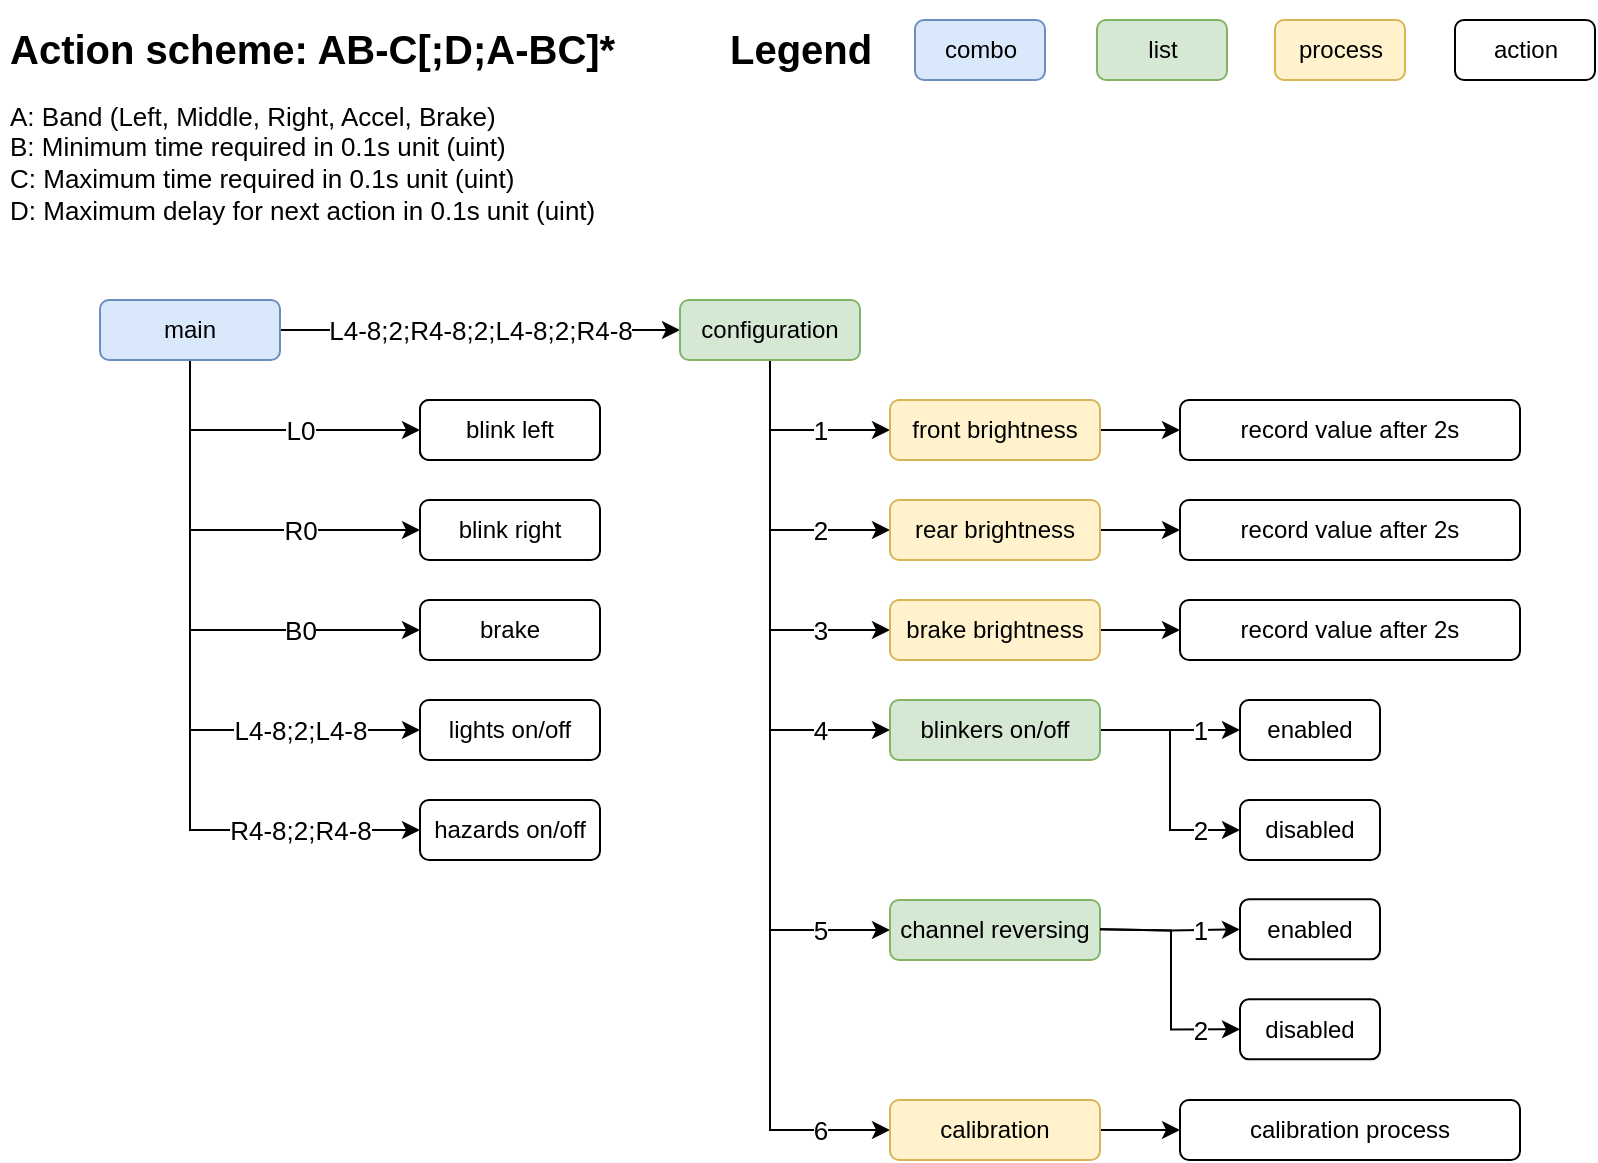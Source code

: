 <mxfile version="20.7.4" type="device"><diagram id="5-6ZuU7O5ug9ezJ-UcMo" name="Page-1"><mxGraphModel dx="1050" dy="549" grid="1" gridSize="10" guides="1" tooltips="1" connect="1" arrows="1" fold="1" page="1" pageScale="1" pageWidth="850" pageHeight="600" math="0" shadow="0"><root><mxCell id="0"/><mxCell id="1" parent="0"/><mxCell id="SZ4TP6KdmqXqR0Kit4hb-18" value="&lt;h1 style=&quot;font-size: 20px;&quot;&gt;Legend&lt;/h1&gt;" style="text;html=1;strokeColor=none;fillColor=none;spacing=5;spacingTop=-20;whiteSpace=wrap;overflow=hidden;rounded=0;" vertex="1" parent="1"><mxGeometry x="380" y="10" width="90" height="30" as="geometry"/></mxCell><mxCell id="SZ4TP6KdmqXqR0Kit4hb-1" value="blink left" style="rounded=1;whiteSpace=wrap;html=1;" vertex="1" parent="1"><mxGeometry x="230" y="200" width="90" height="30" as="geometry"/></mxCell><mxCell id="SZ4TP6KdmqXqR0Kit4hb-3" value="&lt;h1 style=&quot;font-size: 20px;&quot;&gt;&lt;font style=&quot;font-size: 20px;&quot;&gt;Action scheme: AB-C[;D;A-BC]*&lt;/font&gt;&lt;/h1&gt;&lt;p style=&quot;font-size: 13px;&quot;&gt;&lt;span style=&quot;background-color: initial;&quot;&gt;A: Band (Left, Middle, Right, Accel, Brake)&lt;/span&gt;&lt;br&gt;&lt;span style=&quot;background-color: initial;&quot;&gt;B: Minimum time required in 0.1s unit (uint)&lt;/span&gt;&lt;br&gt;&lt;span style=&quot;background-color: initial;&quot;&gt;C: Maximum time required in 0.1s unit (uint)&lt;/span&gt;&lt;br&gt;&lt;span style=&quot;background-color: initial;&quot;&gt;D: Maximum delay for next action in 0.1s unit (uint)&lt;/span&gt;&lt;br&gt;&lt;/p&gt;" style="text;html=1;strokeColor=none;fillColor=none;spacing=5;spacingTop=-20;whiteSpace=wrap;overflow=hidden;rounded=0;" vertex="1" parent="1"><mxGeometry x="20" y="10" width="320" height="120" as="geometry"/></mxCell><mxCell id="SZ4TP6KdmqXqR0Kit4hb-25" value="L0" style="edgeStyle=orthogonalEdgeStyle;rounded=0;orthogonalLoop=1;jettySize=auto;html=1;exitX=0.5;exitY=1;exitDx=0;exitDy=0;entryX=0;entryY=0.5;entryDx=0;entryDy=0;fontSize=13;" edge="1" parent="1" source="SZ4TP6KdmqXqR0Kit4hb-5" target="SZ4TP6KdmqXqR0Kit4hb-1"><mxGeometry x="0.2" relative="1" as="geometry"><mxPoint as="offset"/></mxGeometry></mxCell><mxCell id="SZ4TP6KdmqXqR0Kit4hb-26" value="R0" style="edgeStyle=orthogonalEdgeStyle;rounded=0;orthogonalLoop=1;jettySize=auto;html=1;exitX=0.5;exitY=1;exitDx=0;exitDy=0;entryX=0;entryY=0.5;entryDx=0;entryDy=0;fontSize=13;" edge="1" parent="1" source="SZ4TP6KdmqXqR0Kit4hb-5" target="SZ4TP6KdmqXqR0Kit4hb-6"><mxGeometry x="0.4" relative="1" as="geometry"><mxPoint as="offset"/></mxGeometry></mxCell><mxCell id="SZ4TP6KdmqXqR0Kit4hb-27" value="L4-8;2;L4-8" style="edgeStyle=orthogonalEdgeStyle;rounded=0;orthogonalLoop=1;jettySize=auto;html=1;exitX=0.5;exitY=1;exitDx=0;exitDy=0;entryX=0;entryY=0.5;entryDx=0;entryDy=0;fontSize=13;" edge="1" parent="1" source="SZ4TP6KdmqXqR0Kit4hb-5" target="SZ4TP6KdmqXqR0Kit4hb-7"><mxGeometry x="0.6" relative="1" as="geometry"><mxPoint as="offset"/></mxGeometry></mxCell><mxCell id="SZ4TP6KdmqXqR0Kit4hb-28" value="R4-8;2;R4-8" style="edgeStyle=orthogonalEdgeStyle;rounded=0;orthogonalLoop=1;jettySize=auto;html=1;exitX=0.5;exitY=1;exitDx=0;exitDy=0;entryX=0;entryY=0.5;entryDx=0;entryDy=0;fontSize=13;" edge="1" parent="1" source="SZ4TP6KdmqXqR0Kit4hb-5" target="SZ4TP6KdmqXqR0Kit4hb-8"><mxGeometry x="0.657" relative="1" as="geometry"><mxPoint as="offset"/></mxGeometry></mxCell><mxCell id="SZ4TP6KdmqXqR0Kit4hb-29" value="B0" style="edgeStyle=orthogonalEdgeStyle;rounded=0;orthogonalLoop=1;jettySize=auto;html=1;exitX=0.5;exitY=1;exitDx=0;exitDy=0;entryX=0;entryY=0.5;entryDx=0;entryDy=0;fontSize=13;" edge="1" parent="1" source="SZ4TP6KdmqXqR0Kit4hb-5" target="SZ4TP6KdmqXqR0Kit4hb-9"><mxGeometry x="0.52" relative="1" as="geometry"><mxPoint as="offset"/></mxGeometry></mxCell><mxCell id="SZ4TP6KdmqXqR0Kit4hb-31" value="L4-8;2;R4-8;2;L4-8;2;R4-8" style="edgeStyle=orthogonalEdgeStyle;rounded=0;orthogonalLoop=1;jettySize=auto;html=1;exitX=1;exitY=0.5;exitDx=0;exitDy=0;entryX=0;entryY=0.5;entryDx=0;entryDy=0;fontSize=13;" edge="1" parent="1" source="SZ4TP6KdmqXqR0Kit4hb-5" target="SZ4TP6KdmqXqR0Kit4hb-20"><mxGeometry relative="1" as="geometry"/></mxCell><mxCell id="SZ4TP6KdmqXqR0Kit4hb-5" value="main" style="rounded=1;whiteSpace=wrap;html=1;perimeterSpacing=0;strokeWidth=1;glass=0;shadow=0;fillColor=#dae8fc;strokeColor=#6c8ebf;" vertex="1" parent="1"><mxGeometry x="70" y="150" width="90" height="30" as="geometry"/></mxCell><mxCell id="SZ4TP6KdmqXqR0Kit4hb-6" value="blink right" style="rounded=1;whiteSpace=wrap;html=1;" vertex="1" parent="1"><mxGeometry x="230" y="250" width="90" height="30" as="geometry"/></mxCell><mxCell id="SZ4TP6KdmqXqR0Kit4hb-7" value="lights on/off" style="rounded=1;whiteSpace=wrap;html=1;" vertex="1" parent="1"><mxGeometry x="230" y="350" width="90" height="30" as="geometry"/></mxCell><mxCell id="SZ4TP6KdmqXqR0Kit4hb-8" value="hazards on/off" style="rounded=1;whiteSpace=wrap;html=1;" vertex="1" parent="1"><mxGeometry x="230" y="400" width="90" height="30" as="geometry"/></mxCell><mxCell id="SZ4TP6KdmqXqR0Kit4hb-9" value="brake" style="rounded=1;whiteSpace=wrap;html=1;" vertex="1" parent="1"><mxGeometry x="230" y="300" width="90" height="30" as="geometry"/></mxCell><mxCell id="SZ4TP6KdmqXqR0Kit4hb-17" value="combo" style="rounded=1;whiteSpace=wrap;html=1;perimeterSpacing=0;strokeWidth=1;glass=0;shadow=0;fillColor=#dae8fc;strokeColor=#6c8ebf;" vertex="1" parent="1"><mxGeometry x="477.5" y="10" width="65" height="30" as="geometry"/></mxCell><mxCell id="SZ4TP6KdmqXqR0Kit4hb-19" value="action" style="rounded=1;whiteSpace=wrap;html=1;" vertex="1" parent="1"><mxGeometry x="747.5" y="10" width="70" height="30" as="geometry"/></mxCell><mxCell id="SZ4TP6KdmqXqR0Kit4hb-42" value="6" style="edgeStyle=orthogonalEdgeStyle;rounded=0;orthogonalLoop=1;jettySize=auto;html=1;exitX=0.5;exitY=1;exitDx=0;exitDy=0;entryX=0;entryY=0.5;entryDx=0;entryDy=0;fontSize=13;" edge="1" parent="1" source="SZ4TP6KdmqXqR0Kit4hb-20" target="SZ4TP6KdmqXqR0Kit4hb-33"><mxGeometry x="0.843" relative="1" as="geometry"><mxPoint as="offset"/></mxGeometry></mxCell><mxCell id="SZ4TP6KdmqXqR0Kit4hb-43" value="1" style="edgeStyle=orthogonalEdgeStyle;rounded=0;orthogonalLoop=1;jettySize=auto;html=1;exitX=0.5;exitY=1;exitDx=0;exitDy=0;entryX=0;entryY=0.5;entryDx=0;entryDy=0;fontSize=13;" edge="1" parent="1" source="SZ4TP6KdmqXqR0Kit4hb-20" target="SZ4TP6KdmqXqR0Kit4hb-36"><mxGeometry x="0.263" relative="1" as="geometry"><mxPoint as="offset"/></mxGeometry></mxCell><mxCell id="SZ4TP6KdmqXqR0Kit4hb-44" value="2" style="edgeStyle=orthogonalEdgeStyle;rounded=0;orthogonalLoop=1;jettySize=auto;html=1;exitX=0.5;exitY=1;exitDx=0;exitDy=0;entryX=0;entryY=0.5;entryDx=0;entryDy=0;fontSize=13;" edge="1" parent="1" source="SZ4TP6KdmqXqR0Kit4hb-20" target="SZ4TP6KdmqXqR0Kit4hb-37"><mxGeometry x="0.517" relative="1" as="geometry"><mxPoint as="offset"/></mxGeometry></mxCell><mxCell id="SZ4TP6KdmqXqR0Kit4hb-45" value="3" style="edgeStyle=orthogonalEdgeStyle;rounded=0;orthogonalLoop=1;jettySize=auto;html=1;exitX=0.5;exitY=1;exitDx=0;exitDy=0;entryX=0;entryY=0.5;entryDx=0;entryDy=0;fontSize=13;" edge="1" parent="1" source="SZ4TP6KdmqXqR0Kit4hb-20" target="SZ4TP6KdmqXqR0Kit4hb-38"><mxGeometry x="0.641" relative="1" as="geometry"><mxPoint as="offset"/></mxGeometry></mxCell><mxCell id="SZ4TP6KdmqXqR0Kit4hb-46" value="4" style="edgeStyle=orthogonalEdgeStyle;rounded=0;orthogonalLoop=1;jettySize=auto;html=1;exitX=0.5;exitY=1;exitDx=0;exitDy=0;entryX=0;entryY=0.5;entryDx=0;entryDy=0;fontSize=13;" edge="1" parent="1" source="SZ4TP6KdmqXqR0Kit4hb-20" target="SZ4TP6KdmqXqR0Kit4hb-39"><mxGeometry x="0.714" relative="1" as="geometry"><mxPoint as="offset"/></mxGeometry></mxCell><mxCell id="SZ4TP6KdmqXqR0Kit4hb-47" value="5" style="edgeStyle=orthogonalEdgeStyle;rounded=0;orthogonalLoop=1;jettySize=auto;html=1;exitX=0.5;exitY=1;exitDx=0;exitDy=0;entryX=0;entryY=0.5;entryDx=0;entryDy=0;fontSize=13;" edge="1" parent="1" source="SZ4TP6KdmqXqR0Kit4hb-20" target="SZ4TP6KdmqXqR0Kit4hb-40"><mxGeometry x="0.797" relative="1" as="geometry"><mxPoint as="offset"/></mxGeometry></mxCell><mxCell id="SZ4TP6KdmqXqR0Kit4hb-20" value="configuration" style="rounded=1;whiteSpace=wrap;html=1;perimeterSpacing=0;strokeWidth=1;glass=0;shadow=0;fillColor=#d5e8d4;strokeColor=#82b366;" vertex="1" parent="1"><mxGeometry x="360" y="150" width="90" height="30" as="geometry"/></mxCell><mxCell id="SZ4TP6KdmqXqR0Kit4hb-32" value="blink left" style="rounded=1;whiteSpace=wrap;html=1;" vertex="1" parent="1"><mxGeometry x="230" y="200" width="90" height="30" as="geometry"/></mxCell><mxCell id="SZ4TP6KdmqXqR0Kit4hb-73" style="edgeStyle=orthogonalEdgeStyle;rounded=0;orthogonalLoop=1;jettySize=auto;html=1;exitX=1;exitY=0.5;exitDx=0;exitDy=0;entryX=0;entryY=0.5;entryDx=0;entryDy=0;fontSize=13;endArrow=classic;endFill=1;" edge="1" parent="1" source="SZ4TP6KdmqXqR0Kit4hb-33" target="SZ4TP6KdmqXqR0Kit4hb-55"><mxGeometry relative="1" as="geometry"/></mxCell><mxCell id="SZ4TP6KdmqXqR0Kit4hb-33" value="calibration" style="rounded=1;whiteSpace=wrap;html=1;fillColor=#fff2cc;strokeColor=#d6b656;" vertex="1" parent="1"><mxGeometry x="465" y="550" width="105" height="30" as="geometry"/></mxCell><mxCell id="SZ4TP6KdmqXqR0Kit4hb-35" value="list" style="rounded=1;whiteSpace=wrap;html=1;perimeterSpacing=0;strokeWidth=1;glass=0;shadow=0;fillColor=#d5e8d4;strokeColor=#82b366;" vertex="1" parent="1"><mxGeometry x="568.5" y="10" width="65" height="30" as="geometry"/></mxCell><mxCell id="SZ4TP6KdmqXqR0Kit4hb-70" style="edgeStyle=orthogonalEdgeStyle;rounded=0;orthogonalLoop=1;jettySize=auto;html=1;exitX=1;exitY=0.5;exitDx=0;exitDy=0;entryX=0;entryY=0.5;entryDx=0;entryDy=0;fontSize=13;endArrow=classic;endFill=1;" edge="1" parent="1" source="SZ4TP6KdmqXqR0Kit4hb-36" target="SZ4TP6KdmqXqR0Kit4hb-49"><mxGeometry relative="1" as="geometry"/></mxCell><mxCell id="SZ4TP6KdmqXqR0Kit4hb-36" value="front brightness" style="rounded=1;whiteSpace=wrap;html=1;fillColor=#fff2cc;strokeColor=#d6b656;" vertex="1" parent="1"><mxGeometry x="465" y="200" width="105" height="30" as="geometry"/></mxCell><mxCell id="SZ4TP6KdmqXqR0Kit4hb-71" style="edgeStyle=orthogonalEdgeStyle;rounded=0;orthogonalLoop=1;jettySize=auto;html=1;exitX=1;exitY=0.5;exitDx=0;exitDy=0;entryX=0;entryY=0.5;entryDx=0;entryDy=0;fontSize=13;endArrow=classic;endFill=1;" edge="1" parent="1" source="SZ4TP6KdmqXqR0Kit4hb-37" target="SZ4TP6KdmqXqR0Kit4hb-51"><mxGeometry relative="1" as="geometry"/></mxCell><mxCell id="SZ4TP6KdmqXqR0Kit4hb-37" value="rear brightness" style="rounded=1;whiteSpace=wrap;html=1;fillColor=#fff2cc;strokeColor=#d6b656;" vertex="1" parent="1"><mxGeometry x="465" y="250" width="105" height="30" as="geometry"/></mxCell><mxCell id="SZ4TP6KdmqXqR0Kit4hb-72" style="edgeStyle=orthogonalEdgeStyle;rounded=0;orthogonalLoop=1;jettySize=auto;html=1;exitX=1;exitY=0.5;exitDx=0;exitDy=0;fontSize=13;endArrow=classic;endFill=1;" edge="1" parent="1" source="SZ4TP6KdmqXqR0Kit4hb-38" target="SZ4TP6KdmqXqR0Kit4hb-53"><mxGeometry relative="1" as="geometry"/></mxCell><mxCell id="SZ4TP6KdmqXqR0Kit4hb-38" value="brake brightness" style="rounded=1;whiteSpace=wrap;html=1;fillColor=#fff2cc;strokeColor=#d6b656;" vertex="1" parent="1"><mxGeometry x="465" y="300" width="105" height="30" as="geometry"/></mxCell><mxCell id="SZ4TP6KdmqXqR0Kit4hb-61" value="2" style="edgeStyle=orthogonalEdgeStyle;rounded=0;orthogonalLoop=1;jettySize=auto;html=1;exitX=1;exitY=0.5;exitDx=0;exitDy=0;entryX=0;entryY=0.5;entryDx=0;entryDy=0;fontSize=13;" edge="1" parent="1" source="SZ4TP6KdmqXqR0Kit4hb-39" target="SZ4TP6KdmqXqR0Kit4hb-59"><mxGeometry x="0.667" relative="1" as="geometry"><mxPoint as="offset"/></mxGeometry></mxCell><mxCell id="SZ4TP6KdmqXqR0Kit4hb-68" value="1" style="edgeStyle=orthogonalEdgeStyle;rounded=0;orthogonalLoop=1;jettySize=auto;html=1;exitX=1;exitY=0.5;exitDx=0;exitDy=0;entryX=0;entryY=0.5;entryDx=0;entryDy=0;fontSize=13;endArrow=classic;endFill=1;" edge="1" parent="1" source="SZ4TP6KdmqXqR0Kit4hb-39" target="SZ4TP6KdmqXqR0Kit4hb-57"><mxGeometry x="0.429" relative="1" as="geometry"><mxPoint as="offset"/></mxGeometry></mxCell><mxCell id="SZ4TP6KdmqXqR0Kit4hb-39" value="blinkers on/off" style="rounded=1;whiteSpace=wrap;html=1;fillColor=#d5e8d4;strokeColor=#82b366;" vertex="1" parent="1"><mxGeometry x="465" y="350" width="105" height="30" as="geometry"/></mxCell><mxCell id="SZ4TP6KdmqXqR0Kit4hb-40" value="channel reversing" style="rounded=1;whiteSpace=wrap;html=1;fillColor=#d5e8d4;strokeColor=#82b366;" vertex="1" parent="1"><mxGeometry x="465" y="450" width="105" height="30" as="geometry"/></mxCell><mxCell id="SZ4TP6KdmqXqR0Kit4hb-49" value="record value after 2s" style="rounded=1;whiteSpace=wrap;html=1;" vertex="1" parent="1"><mxGeometry x="610" y="200" width="170" height="30" as="geometry"/></mxCell><mxCell id="SZ4TP6KdmqXqR0Kit4hb-51" value="record value after 2s" style="rounded=1;whiteSpace=wrap;html=1;" vertex="1" parent="1"><mxGeometry x="610" y="250" width="170" height="30" as="geometry"/></mxCell><mxCell id="SZ4TP6KdmqXqR0Kit4hb-53" value="record value after 2s" style="rounded=1;whiteSpace=wrap;html=1;" vertex="1" parent="1"><mxGeometry x="610" y="300" width="170" height="30" as="geometry"/></mxCell><mxCell id="SZ4TP6KdmqXqR0Kit4hb-55" value="calibration process" style="rounded=1;whiteSpace=wrap;html=1;" vertex="1" parent="1"><mxGeometry x="610" y="550" width="170" height="30" as="geometry"/></mxCell><mxCell id="SZ4TP6KdmqXqR0Kit4hb-57" value="enabled" style="rounded=1;whiteSpace=wrap;html=1;" vertex="1" parent="1"><mxGeometry x="640" y="350" width="70" height="30" as="geometry"/></mxCell><mxCell id="SZ4TP6KdmqXqR0Kit4hb-59" value="disabled" style="rounded=1;whiteSpace=wrap;html=1;" vertex="1" parent="1"><mxGeometry x="640" y="400" width="70" height="30" as="geometry"/></mxCell><mxCell id="SZ4TP6KdmqXqR0Kit4hb-63" value="2" style="edgeStyle=orthogonalEdgeStyle;rounded=0;orthogonalLoop=1;jettySize=auto;html=1;exitX=1;exitY=0.5;exitDx=0;exitDy=0;entryX=0;entryY=0.5;entryDx=0;entryDy=0;fontSize=13;" edge="1" target="SZ4TP6KdmqXqR0Kit4hb-67" parent="1"><mxGeometry x="0.667" relative="1" as="geometry"><mxPoint x="570" y="464.67" as="sourcePoint"/><mxPoint as="offset"/></mxGeometry></mxCell><mxCell id="SZ4TP6KdmqXqR0Kit4hb-65" value="enabled" style="rounded=1;whiteSpace=wrap;html=1;" vertex="1" parent="1"><mxGeometry x="640" y="449.67" width="70" height="30" as="geometry"/></mxCell><mxCell id="SZ4TP6KdmqXqR0Kit4hb-66" value="1" style="edgeStyle=orthogonalEdgeStyle;rounded=0;orthogonalLoop=1;jettySize=auto;html=1;fontSize=13;" edge="1" target="SZ4TP6KdmqXqR0Kit4hb-65" parent="1"><mxGeometry x="0.429" relative="1" as="geometry"><mxPoint x="570" y="464.67" as="sourcePoint"/><mxPoint as="offset"/></mxGeometry></mxCell><mxCell id="SZ4TP6KdmqXqR0Kit4hb-67" value="disabled" style="rounded=1;whiteSpace=wrap;html=1;" vertex="1" parent="1"><mxGeometry x="640" y="499.67" width="70" height="30" as="geometry"/></mxCell><mxCell id="SZ4TP6KdmqXqR0Kit4hb-74" value="process" style="rounded=1;whiteSpace=wrap;html=1;perimeterSpacing=0;strokeWidth=1;glass=0;shadow=0;fillColor=#fff2cc;strokeColor=#d6b656;" vertex="1" parent="1"><mxGeometry x="657.5" y="10" width="65" height="30" as="geometry"/></mxCell></root></mxGraphModel></diagram></mxfile>